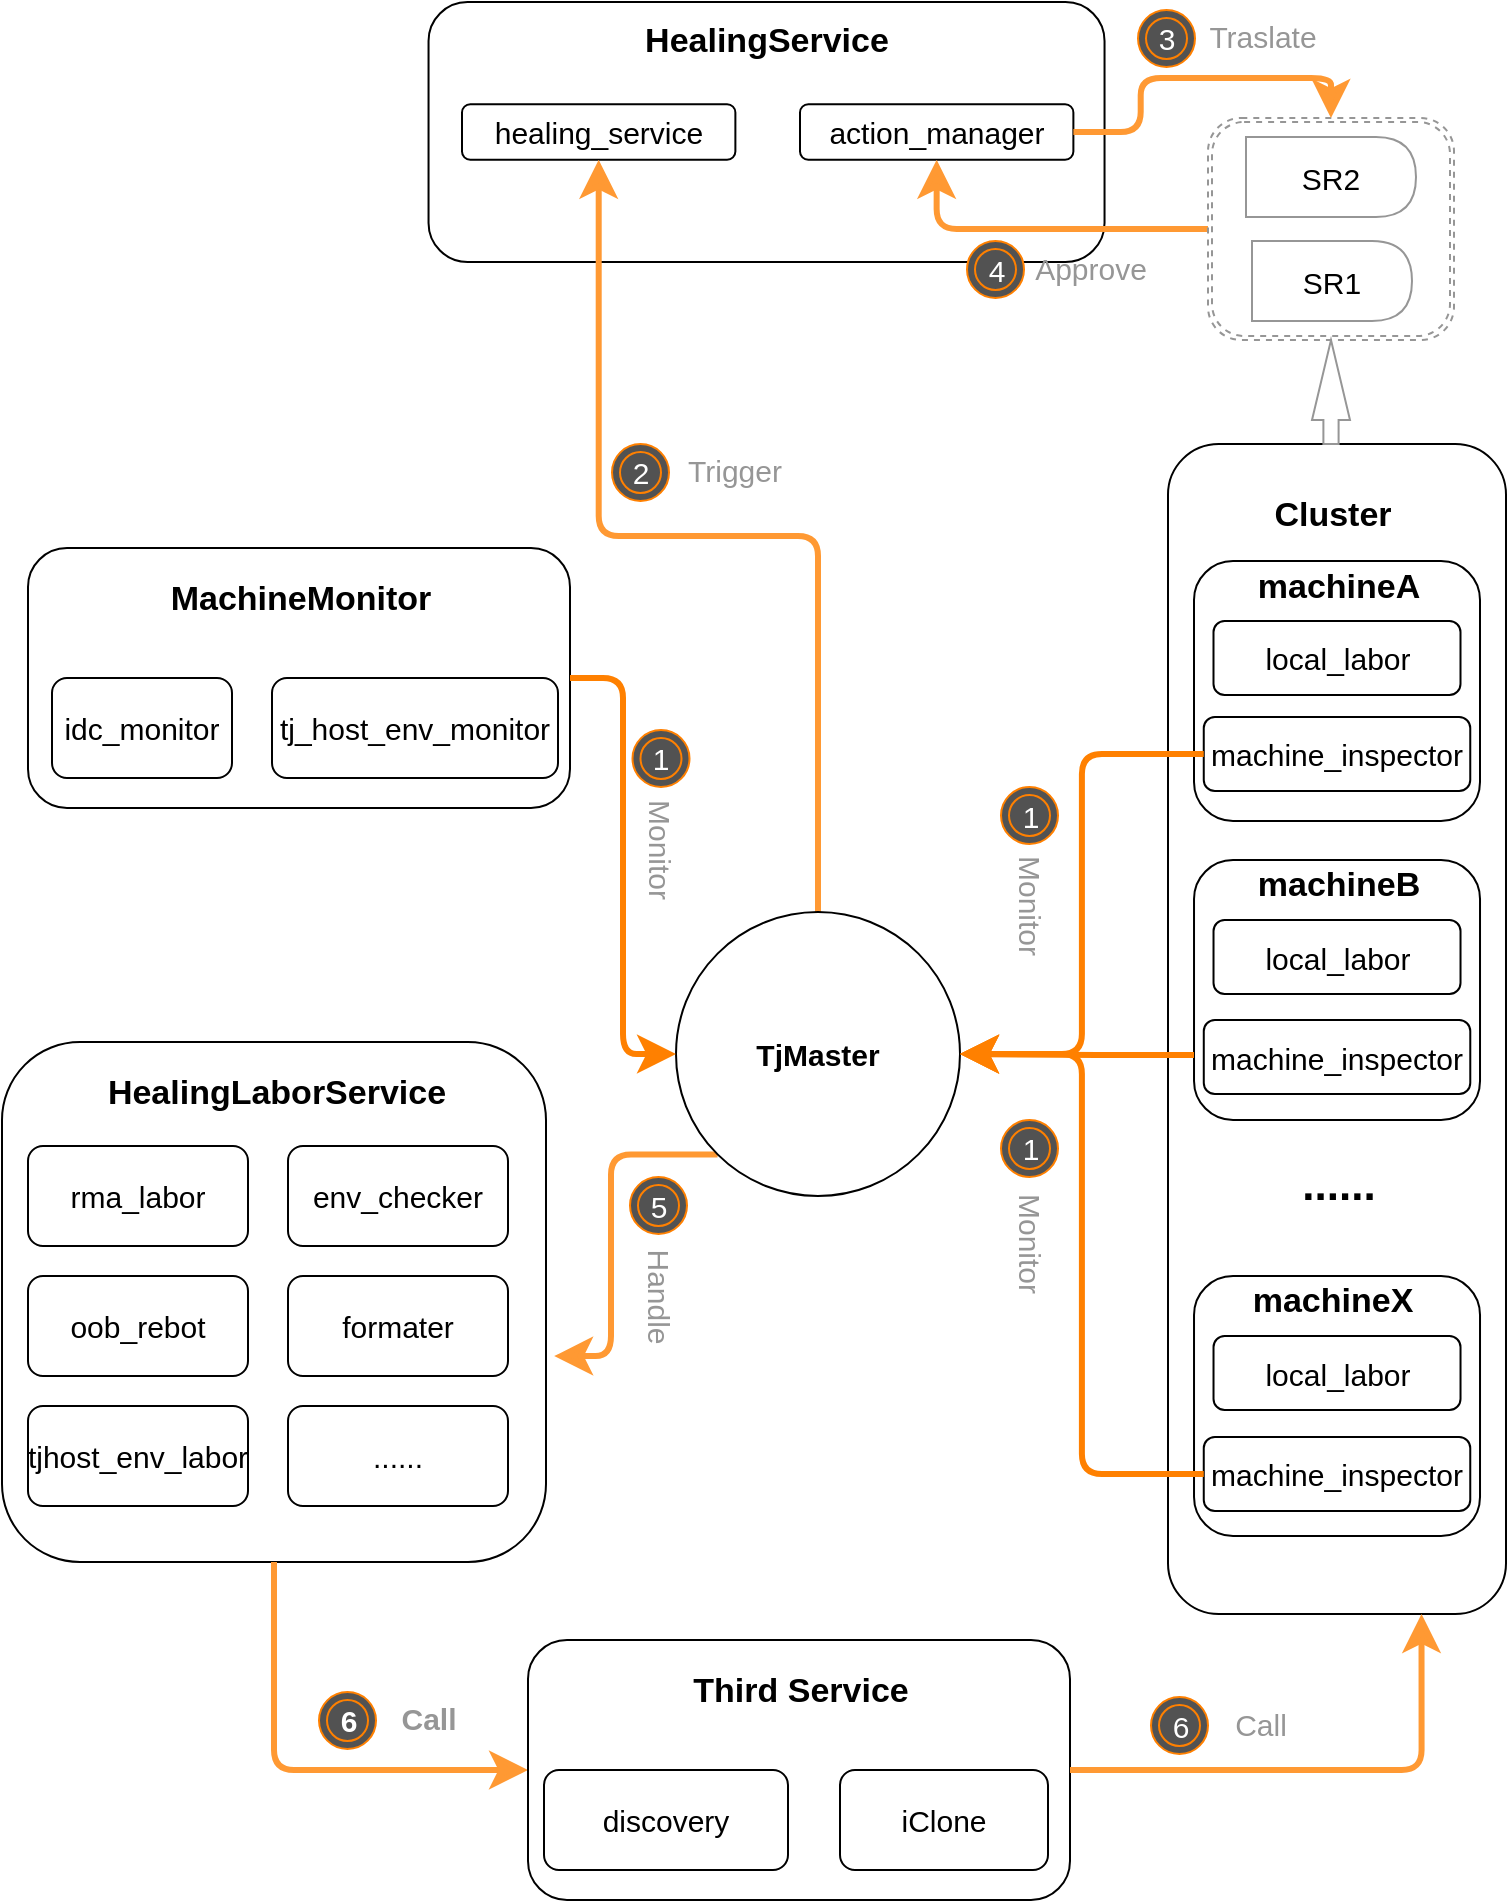 <mxfile version="14.4.5" type="github">
  <diagram id="C5RBs43oDa-KdzZeNtuy" name="Page-1">
    <mxGraphModel dx="1298" dy="945" grid="1" gridSize="13" guides="1" tooltips="1" connect="1" arrows="1" fold="1" page="1" pageScale="1" pageWidth="827" pageHeight="1169" math="0" shadow="0">
      <root>
        <mxCell id="WIyWlLk6GJQsqaUBKTNV-0" />
        <mxCell id="WIyWlLk6GJQsqaUBKTNV-1" parent="WIyWlLk6GJQsqaUBKTNV-0" />
        <mxCell id="sO9mef_OLbLLb9RiKh2o-40" value="" style="group" vertex="1" connectable="0" parent="WIyWlLk6GJQsqaUBKTNV-1">
          <mxGeometry x="245" y="52" width="338" height="130" as="geometry" />
        </mxCell>
        <mxCell id="WIyWlLk6GJQsqaUBKTNV-3" value="" style="rounded=1;whiteSpace=wrap;html=1;fontSize=12;glass=0;strokeWidth=1;shadow=0;" parent="sO9mef_OLbLLb9RiKh2o-40" vertex="1">
          <mxGeometry x="-16.73" width="338" height="130" as="geometry" />
        </mxCell>
        <mxCell id="sO9mef_OLbLLb9RiKh2o-0" value="healing_service" style="rounded=1;whiteSpace=wrap;html=1;fontSize=15;" vertex="1" parent="sO9mef_OLbLLb9RiKh2o-40">
          <mxGeometry x="0.002" y="51.111" width="136.691" height="27.778" as="geometry" />
        </mxCell>
        <mxCell id="sO9mef_OLbLLb9RiKh2o-1" value="action_manager" style="rounded=1;whiteSpace=wrap;html=1;fontSize=15;" vertex="1" parent="sO9mef_OLbLLb9RiKh2o-40">
          <mxGeometry x="169.0" y="51.111" width="136.691" height="27.778" as="geometry" />
        </mxCell>
        <mxCell id="sO9mef_OLbLLb9RiKh2o-3" value="HealingService" style="text;html=1;resizable=0;autosize=1;align=center;verticalAlign=middle;points=[];fillColor=none;strokeColor=none;rounded=0;fontSize=17;fontStyle=1" vertex="1" parent="sO9mef_OLbLLb9RiKh2o-40">
          <mxGeometry x="80.772" y="7.222" width="143" height="26" as="geometry" />
        </mxCell>
        <mxCell id="sO9mef_OLbLLb9RiKh2o-72" style="edgeStyle=orthogonalEdgeStyle;rounded=1;jumpStyle=arc;orthogonalLoop=1;jettySize=auto;html=1;entryX=0.5;entryY=1;entryDx=0;entryDy=0;startSize=10;endSize=10;strokeColor=#FF9933;strokeWidth=3;fontSize=15;fontColor=#000000;" edge="1" parent="WIyWlLk6GJQsqaUBKTNV-1" source="sO9mef_OLbLLb9RiKh2o-68" target="sO9mef_OLbLLb9RiKh2o-1">
          <mxGeometry relative="1" as="geometry" />
        </mxCell>
        <mxCell id="sO9mef_OLbLLb9RiKh2o-68" value="" style="shape=ext;double=1;rounded=1;whiteSpace=wrap;html=1;strokeColor=#969696;fontSize=15;fontColor=#000000;dashed=1;" vertex="1" parent="WIyWlLk6GJQsqaUBKTNV-1">
          <mxGeometry x="618" y="110" width="123" height="111" as="geometry" />
        </mxCell>
        <mxCell id="sO9mef_OLbLLb9RiKh2o-59" style="edgeStyle=orthogonalEdgeStyle;rounded=1;jumpStyle=arc;orthogonalLoop=1;jettySize=auto;html=1;startSize=10;endSize=10;strokeColor=#FF9933;strokeWidth=3;fontSize=15;fontColor=#969696;" edge="1" parent="WIyWlLk6GJQsqaUBKTNV-1" source="sO9mef_OLbLLb9RiKh2o-8" target="sO9mef_OLbLLb9RiKh2o-0">
          <mxGeometry relative="1" as="geometry" />
        </mxCell>
        <mxCell id="sO9mef_OLbLLb9RiKh2o-75" style="edgeStyle=orthogonalEdgeStyle;rounded=1;jumpStyle=arc;orthogonalLoop=1;jettySize=auto;html=1;entryX=1.015;entryY=0.604;entryDx=0;entryDy=0;entryPerimeter=0;startSize=10;endSize=10;strokeColor=#FF9933;strokeWidth=3;fontSize=15;fontColor=#000000;exitX=0;exitY=1;exitDx=0;exitDy=0;" edge="1" parent="WIyWlLk6GJQsqaUBKTNV-1" source="sO9mef_OLbLLb9RiKh2o-8" target="sO9mef_OLbLLb9RiKh2o-4">
          <mxGeometry relative="1" as="geometry" />
        </mxCell>
        <mxCell id="sO9mef_OLbLLb9RiKh2o-8" value="TjMaster" style="ellipse;whiteSpace=wrap;html=1;aspect=fixed;fontSize=15;fontStyle=1" vertex="1" parent="WIyWlLk6GJQsqaUBKTNV-1">
          <mxGeometry x="352" y="507" width="142" height="142" as="geometry" />
        </mxCell>
        <mxCell id="sO9mef_OLbLLb9RiKh2o-37" value="" style="group" vertex="1" connectable="0" parent="WIyWlLk6GJQsqaUBKTNV-1">
          <mxGeometry x="28" y="325" width="271" height="130" as="geometry" />
        </mxCell>
        <mxCell id="sO9mef_OLbLLb9RiKh2o-15" value="" style="rounded=1;whiteSpace=wrap;html=1;fontSize=12;glass=0;strokeWidth=1;shadow=0;" vertex="1" parent="sO9mef_OLbLLb9RiKh2o-37">
          <mxGeometry width="271" height="130" as="geometry" />
        </mxCell>
        <mxCell id="sO9mef_OLbLLb9RiKh2o-16" value="MachineMonitor" style="text;html=1;resizable=0;autosize=1;align=center;verticalAlign=middle;points=[];fillColor=none;strokeColor=none;rounded=0;fontSize=17;fontStyle=1" vertex="1" parent="sO9mef_OLbLLb9RiKh2o-37">
          <mxGeometry x="57.5" y="13" width="156" height="26" as="geometry" />
        </mxCell>
        <mxCell id="sO9mef_OLbLLb9RiKh2o-17" value="idc_monitor" style="rounded=1;whiteSpace=wrap;html=1;fontSize=15;" vertex="1" parent="sO9mef_OLbLLb9RiKh2o-37">
          <mxGeometry x="12" y="65" width="90" height="50" as="geometry" />
        </mxCell>
        <mxCell id="sO9mef_OLbLLb9RiKh2o-20" value="tj_host_env_monitor" style="rounded=1;whiteSpace=wrap;html=1;fontSize=15;" vertex="1" parent="sO9mef_OLbLLb9RiKh2o-37">
          <mxGeometry x="122" y="65" width="143" height="50" as="geometry" />
        </mxCell>
        <mxCell id="sO9mef_OLbLLb9RiKh2o-41" value="" style="group" vertex="1" connectable="0" parent="WIyWlLk6GJQsqaUBKTNV-1">
          <mxGeometry x="15" y="572" width="272" height="260" as="geometry" />
        </mxCell>
        <mxCell id="sO9mef_OLbLLb9RiKh2o-4" value="" style="rounded=1;whiteSpace=wrap;html=1;fontSize=12;glass=0;strokeWidth=1;shadow=0;" vertex="1" parent="sO9mef_OLbLLb9RiKh2o-41">
          <mxGeometry width="272" height="260" as="geometry" />
        </mxCell>
        <mxCell id="sO9mef_OLbLLb9RiKh2o-5" value="HealingLaborService" style="text;html=1;resizable=0;autosize=1;align=center;verticalAlign=middle;points=[];fillColor=none;strokeColor=none;rounded=0;fontSize=17;fontStyle=1" vertex="1" parent="sO9mef_OLbLLb9RiKh2o-41">
          <mxGeometry x="39" y="13" width="195" height="26" as="geometry" />
        </mxCell>
        <mxCell id="sO9mef_OLbLLb9RiKh2o-6" value="rma_labor" style="rounded=1;whiteSpace=wrap;html=1;fontSize=15;" vertex="1" parent="sO9mef_OLbLLb9RiKh2o-41">
          <mxGeometry x="13" y="52" width="110" height="50" as="geometry" />
        </mxCell>
        <mxCell id="sO9mef_OLbLLb9RiKh2o-9" value="env_checker" style="rounded=1;whiteSpace=wrap;html=1;fontSize=15;" vertex="1" parent="sO9mef_OLbLLb9RiKh2o-41">
          <mxGeometry x="143" y="52" width="110" height="50" as="geometry" />
        </mxCell>
        <mxCell id="sO9mef_OLbLLb9RiKh2o-10" value="oob_rebot" style="rounded=1;whiteSpace=wrap;html=1;fontSize=15;" vertex="1" parent="sO9mef_OLbLLb9RiKh2o-41">
          <mxGeometry x="13" y="117" width="110" height="50" as="geometry" />
        </mxCell>
        <mxCell id="sO9mef_OLbLLb9RiKh2o-11" value="formater" style="rounded=1;whiteSpace=wrap;html=1;fontSize=15;" vertex="1" parent="sO9mef_OLbLLb9RiKh2o-41">
          <mxGeometry x="143" y="117" width="110" height="50" as="geometry" />
        </mxCell>
        <mxCell id="sO9mef_OLbLLb9RiKh2o-13" value="......" style="rounded=1;whiteSpace=wrap;html=1;fontSize=15;" vertex="1" parent="sO9mef_OLbLLb9RiKh2o-41">
          <mxGeometry x="143" y="182" width="110" height="50" as="geometry" />
        </mxCell>
        <mxCell id="sO9mef_OLbLLb9RiKh2o-14" value="tjhost_env_labor" style="rounded=1;whiteSpace=wrap;html=1;fontSize=15;" vertex="1" parent="sO9mef_OLbLLb9RiKh2o-41">
          <mxGeometry x="13" y="182" width="110" height="50" as="geometry" />
        </mxCell>
        <mxCell id="sO9mef_OLbLLb9RiKh2o-44" value="" style="group" vertex="1" connectable="0" parent="WIyWlLk6GJQsqaUBKTNV-1">
          <mxGeometry x="598" y="273" width="169" height="585" as="geometry" />
        </mxCell>
        <mxCell id="sO9mef_OLbLLb9RiKh2o-7" value="" style="rounded=1;whiteSpace=wrap;html=1;fontSize=15;" vertex="1" parent="sO9mef_OLbLLb9RiKh2o-44">
          <mxGeometry width="169" height="585" as="geometry" />
        </mxCell>
        <mxCell id="sO9mef_OLbLLb9RiKh2o-21" value="" style="rounded=1;whiteSpace=wrap;html=1;fontSize=15;" vertex="1" parent="sO9mef_OLbLLb9RiKh2o-44">
          <mxGeometry x="13" y="58.5" width="143" height="130" as="geometry" />
        </mxCell>
        <mxCell id="sO9mef_OLbLLb9RiKh2o-22" value="Cluster" style="text;html=1;resizable=0;autosize=1;align=center;verticalAlign=middle;points=[];fillColor=none;strokeColor=none;rounded=0;fontSize=17;fontStyle=1" vertex="1" parent="sO9mef_OLbLLb9RiKh2o-44">
          <mxGeometry x="43.01" y="22.5" width="78" height="26" as="geometry" />
        </mxCell>
        <mxCell id="sO9mef_OLbLLb9RiKh2o-23" value="machineA" style="text;html=1;resizable=0;autosize=1;align=center;verticalAlign=middle;points=[];fillColor=none;strokeColor=none;rounded=0;fontSize=17;fontStyle=1" vertex="1" parent="sO9mef_OLbLLb9RiKh2o-44">
          <mxGeometry x="32.5" y="58.5" width="104" height="26" as="geometry" />
        </mxCell>
        <mxCell id="sO9mef_OLbLLb9RiKh2o-24" value="" style="rounded=1;whiteSpace=wrap;html=1;fontSize=15;" vertex="1" parent="sO9mef_OLbLLb9RiKh2o-44">
          <mxGeometry x="13.01" y="416" width="143" height="130" as="geometry" />
        </mxCell>
        <mxCell id="sO9mef_OLbLLb9RiKh2o-25" value="machineX" style="text;html=1;resizable=0;autosize=1;align=center;verticalAlign=middle;points=[];fillColor=none;strokeColor=none;rounded=0;fontSize=17;fontStyle=1" vertex="1" parent="sO9mef_OLbLLb9RiKh2o-44">
          <mxGeometry x="30.01" y="416" width="104" height="26" as="geometry" />
        </mxCell>
        <mxCell id="sO9mef_OLbLLb9RiKh2o-26" value="" style="rounded=1;whiteSpace=wrap;html=1;fontSize=15;" vertex="1" parent="sO9mef_OLbLLb9RiKh2o-44">
          <mxGeometry x="13.01" y="208" width="143" height="130" as="geometry" />
        </mxCell>
        <mxCell id="sO9mef_OLbLLb9RiKh2o-27" value="machineB" style="text;html=1;resizable=0;autosize=1;align=center;verticalAlign=middle;points=[];fillColor=none;strokeColor=none;rounded=0;fontSize=17;fontStyle=1" vertex="1" parent="sO9mef_OLbLLb9RiKh2o-44">
          <mxGeometry x="32.51" y="208" width="104" height="26" as="geometry" />
        </mxCell>
        <mxCell id="sO9mef_OLbLLb9RiKh2o-29" value="......" style="text;html=1;resizable=0;autosize=1;align=center;verticalAlign=middle;points=[];fillColor=none;strokeColor=none;rounded=0;fontSize=22;fontStyle=1" vertex="1" parent="sO9mef_OLbLLb9RiKh2o-44">
          <mxGeometry x="58.5" y="351" width="52" height="39" as="geometry" />
        </mxCell>
        <mxCell id="sO9mef_OLbLLb9RiKh2o-30" value="local_labor" style="rounded=1;whiteSpace=wrap;html=1;fontSize=15;" vertex="1" parent="sO9mef_OLbLLb9RiKh2o-44">
          <mxGeometry x="22.75" y="88.5" width="123.5" height="37" as="geometry" />
        </mxCell>
        <mxCell id="sO9mef_OLbLLb9RiKh2o-31" value="local_labor" style="rounded=1;whiteSpace=wrap;html=1;fontSize=15;" vertex="1" parent="sO9mef_OLbLLb9RiKh2o-44">
          <mxGeometry x="22.76" y="238" width="123.5" height="37" as="geometry" />
        </mxCell>
        <mxCell id="sO9mef_OLbLLb9RiKh2o-32" value="local_labor" style="rounded=1;whiteSpace=wrap;html=1;fontSize=15;" vertex="1" parent="sO9mef_OLbLLb9RiKh2o-44">
          <mxGeometry x="22.76" y="446" width="123.5" height="37" as="geometry" />
        </mxCell>
        <mxCell id="sO9mef_OLbLLb9RiKh2o-33" value="machine_inspector" style="rounded=1;whiteSpace=wrap;html=1;fontSize=15;" vertex="1" parent="sO9mef_OLbLLb9RiKh2o-44">
          <mxGeometry x="17.88" y="136.5" width="133.25" height="37" as="geometry" />
        </mxCell>
        <mxCell id="sO9mef_OLbLLb9RiKh2o-35" value="machine_inspector" style="rounded=1;whiteSpace=wrap;html=1;fontSize=15;" vertex="1" parent="sO9mef_OLbLLb9RiKh2o-44">
          <mxGeometry x="17.89" y="288" width="133.25" height="37" as="geometry" />
        </mxCell>
        <mxCell id="sO9mef_OLbLLb9RiKh2o-36" value="machine_inspector" style="rounded=1;whiteSpace=wrap;html=1;fontSize=15;" vertex="1" parent="sO9mef_OLbLLb9RiKh2o-44">
          <mxGeometry x="17.88" y="496.5" width="133.25" height="37" as="geometry" />
        </mxCell>
        <mxCell id="sO9mef_OLbLLb9RiKh2o-45" style="edgeStyle=orthogonalEdgeStyle;rounded=1;orthogonalLoop=1;jettySize=auto;html=1;fontSize=22;strokeColor=#FF8000;startSize=10;endSize=10;jumpStyle=arc;strokeWidth=3;entryX=0;entryY=0.5;entryDx=0;entryDy=0;" edge="1" parent="WIyWlLk6GJQsqaUBKTNV-1" source="sO9mef_OLbLLb9RiKh2o-15" target="sO9mef_OLbLLb9RiKh2o-8">
          <mxGeometry relative="1" as="geometry" />
        </mxCell>
        <mxCell id="sO9mef_OLbLLb9RiKh2o-46" style="edgeStyle=orthogonalEdgeStyle;rounded=1;orthogonalLoop=1;jettySize=auto;html=1;exitX=0;exitY=0.5;exitDx=0;exitDy=0;entryX=1;entryY=0.5;entryDx=0;entryDy=0;fontSize=22;strokeColor=#FF8000;startSize=10;endSize=10;strokeWidth=3;" edge="1" parent="WIyWlLk6GJQsqaUBKTNV-1" source="sO9mef_OLbLLb9RiKh2o-36" target="sO9mef_OLbLLb9RiKh2o-8">
          <mxGeometry relative="1" as="geometry" />
        </mxCell>
        <mxCell id="sO9mef_OLbLLb9RiKh2o-47" style="edgeStyle=orthogonalEdgeStyle;rounded=1;orthogonalLoop=1;jettySize=auto;html=1;exitX=0;exitY=0.75;exitDx=0;exitDy=0;entryX=1;entryY=0.5;entryDx=0;entryDy=0;fontSize=22;strokeColor=#FF8000;startSize=10;endSize=10;strokeWidth=3;" edge="1" parent="WIyWlLk6GJQsqaUBKTNV-1" source="sO9mef_OLbLLb9RiKh2o-26" target="sO9mef_OLbLLb9RiKh2o-8">
          <mxGeometry relative="1" as="geometry" />
        </mxCell>
        <mxCell id="sO9mef_OLbLLb9RiKh2o-49" style="edgeStyle=orthogonalEdgeStyle;rounded=1;orthogonalLoop=1;jettySize=auto;html=1;entryX=1;entryY=0.5;entryDx=0;entryDy=0;fontSize=22;strokeColor=#FF8000;startSize=10;endSize=10;strokeWidth=3;" edge="1" parent="WIyWlLk6GJQsqaUBKTNV-1" source="sO9mef_OLbLLb9RiKh2o-33" target="sO9mef_OLbLLb9RiKh2o-8">
          <mxGeometry relative="1" as="geometry" />
        </mxCell>
        <mxCell id="sO9mef_OLbLLb9RiKh2o-50" value="Monitor" style="text;html=1;resizable=0;autosize=1;align=center;verticalAlign=middle;points=[];fillColor=none;strokeColor=none;rounded=0;fontSize=15;fontColor=#969696;rotation=90;" vertex="1" parent="WIyWlLk6GJQsqaUBKTNV-1">
          <mxGeometry x="312" y="462" width="65" height="26" as="geometry" />
        </mxCell>
        <mxCell id="sO9mef_OLbLLb9RiKh2o-51" value="Monitor" style="text;html=1;resizable=0;autosize=1;align=center;verticalAlign=middle;points=[];fillColor=none;strokeColor=none;rounded=0;fontSize=15;fontColor=#969696;rotation=90;" vertex="1" parent="WIyWlLk6GJQsqaUBKTNV-1">
          <mxGeometry x="497.5" y="490.5" width="65" height="26" as="geometry" />
        </mxCell>
        <mxCell id="sO9mef_OLbLLb9RiKh2o-52" value="Monitor" style="text;html=1;resizable=0;autosize=1;align=center;verticalAlign=middle;points=[];fillColor=none;strokeColor=none;rounded=0;fontSize=15;fontColor=#969696;rotation=90;" vertex="1" parent="WIyWlLk6GJQsqaUBKTNV-1">
          <mxGeometry x="497.5" y="659.5" width="65" height="26" as="geometry" />
        </mxCell>
        <mxCell id="sO9mef_OLbLLb9RiKh2o-54" value="1" style="ellipse;shape=doubleEllipse;whiteSpace=wrap;html=1;aspect=fixed;fontSize=15;strokeColor=#FF8000;fillColor=#525252;fontColor=#FFFFFF;" vertex="1" parent="WIyWlLk6GJQsqaUBKTNV-1">
          <mxGeometry x="514.5" y="444.5" width="28.5" height="28.5" as="geometry" />
        </mxCell>
        <mxCell id="sO9mef_OLbLLb9RiKh2o-57" value="1" style="ellipse;shape=doubleEllipse;whiteSpace=wrap;html=1;aspect=fixed;fontSize=15;strokeColor=#FF8000;fillColor=#525252;fontColor=#FFFFFF;" vertex="1" parent="WIyWlLk6GJQsqaUBKTNV-1">
          <mxGeometry x="330.25" y="416" width="28.5" height="28.5" as="geometry" />
        </mxCell>
        <mxCell id="sO9mef_OLbLLb9RiKh2o-58" value="1" style="ellipse;shape=doubleEllipse;whiteSpace=wrap;html=1;aspect=fixed;fontSize=15;strokeColor=#FF8000;fillColor=#525252;fontColor=#FFFFFF;" vertex="1" parent="WIyWlLk6GJQsqaUBKTNV-1">
          <mxGeometry x="514.5" y="611" width="28.5" height="28.5" as="geometry" />
        </mxCell>
        <mxCell id="sO9mef_OLbLLb9RiKh2o-60" value="Trigger" style="text;html=1;resizable=0;autosize=1;align=center;verticalAlign=middle;points=[];fillColor=none;strokeColor=none;rounded=0;fontSize=15;fontColor=#969696;rotation=0;" vertex="1" parent="WIyWlLk6GJQsqaUBKTNV-1">
          <mxGeometry x="348.5" y="273" width="65" height="26" as="geometry" />
        </mxCell>
        <mxCell id="sO9mef_OLbLLb9RiKh2o-61" value="2" style="ellipse;shape=doubleEllipse;whiteSpace=wrap;html=1;aspect=fixed;fontSize=15;strokeColor=#FF8000;fillColor=#525252;fontColor=#FFFFFF;" vertex="1" parent="WIyWlLk6GJQsqaUBKTNV-1">
          <mxGeometry x="320" y="273" width="28.5" height="28.5" as="geometry" />
        </mxCell>
        <mxCell id="sO9mef_OLbLLb9RiKh2o-62" value="" style="html=1;shadow=0;dashed=0;align=center;verticalAlign=middle;shape=mxgraph.arrows2.arrow;dy=0.6;dx=40;direction=north;notch=0;fontSize=15;fontColor=#969696;strokeColor=#969696;" vertex="1" parent="WIyWlLk6GJQsqaUBKTNV-1">
          <mxGeometry x="670" y="221" width="19" height="52" as="geometry" />
        </mxCell>
        <mxCell id="sO9mef_OLbLLb9RiKh2o-64" value="SR1" style="shape=delay;whiteSpace=wrap;html=1;strokeColor=#969696;fontSize=15;" vertex="1" parent="WIyWlLk6GJQsqaUBKTNV-1">
          <mxGeometry x="640" y="171.5" width="80" height="40" as="geometry" />
        </mxCell>
        <mxCell id="sO9mef_OLbLLb9RiKh2o-67" value="SR2" style="shape=delay;whiteSpace=wrap;html=1;strokeColor=#969696;fontSize=15;" vertex="1" parent="WIyWlLk6GJQsqaUBKTNV-1">
          <mxGeometry x="637" y="119.5" width="85" height="40" as="geometry" />
        </mxCell>
        <mxCell id="sO9mef_OLbLLb9RiKh2o-69" style="edgeStyle=orthogonalEdgeStyle;rounded=1;jumpStyle=arc;orthogonalLoop=1;jettySize=auto;html=1;exitX=1;exitY=0.5;exitDx=0;exitDy=0;entryX=0.5;entryY=0;entryDx=0;entryDy=0;startSize=10;endSize=10;strokeColor=#FF9933;strokeWidth=3;fontSize=15;fontColor=#000000;" edge="1" parent="WIyWlLk6GJQsqaUBKTNV-1" source="sO9mef_OLbLLb9RiKh2o-1" target="sO9mef_OLbLLb9RiKh2o-68">
          <mxGeometry relative="1" as="geometry" />
        </mxCell>
        <mxCell id="sO9mef_OLbLLb9RiKh2o-70" value="Traslate" style="text;html=1;resizable=0;autosize=1;align=center;verticalAlign=middle;points=[];fillColor=none;strokeColor=none;rounded=0;fontSize=15;fontColor=#969696;rotation=0;" vertex="1" parent="WIyWlLk6GJQsqaUBKTNV-1">
          <mxGeometry x="605.5" y="56" width="78" height="26" as="geometry" />
        </mxCell>
        <mxCell id="sO9mef_OLbLLb9RiKh2o-71" value="3" style="ellipse;shape=doubleEllipse;whiteSpace=wrap;html=1;aspect=fixed;fontSize=15;strokeColor=#FF8000;fillColor=#525252;fontColor=#FFFFFF;" vertex="1" parent="WIyWlLk6GJQsqaUBKTNV-1">
          <mxGeometry x="583" y="56" width="28.5" height="28.5" as="geometry" />
        </mxCell>
        <mxCell id="sO9mef_OLbLLb9RiKh2o-73" value="Approve" style="text;html=1;resizable=0;autosize=1;align=center;verticalAlign=middle;points=[];fillColor=none;strokeColor=none;rounded=0;fontSize=15;fontColor=#969696;rotation=0;" vertex="1" parent="WIyWlLk6GJQsqaUBKTNV-1">
          <mxGeometry x="520" y="171.5" width="78" height="26" as="geometry" />
        </mxCell>
        <mxCell id="sO9mef_OLbLLb9RiKh2o-74" value="4" style="ellipse;shape=doubleEllipse;whiteSpace=wrap;html=1;aspect=fixed;fontSize=15;strokeColor=#FF8000;fillColor=#525252;fontColor=#FFFFFF;" vertex="1" parent="WIyWlLk6GJQsqaUBKTNV-1">
          <mxGeometry x="497.5" y="171.5" width="28.5" height="28.5" as="geometry" />
        </mxCell>
        <mxCell id="sO9mef_OLbLLb9RiKh2o-76" value="Handle" style="text;html=1;resizable=0;autosize=1;align=center;verticalAlign=middle;points=[];fillColor=none;strokeColor=none;rounded=0;fontSize=15;fontColor=#969696;rotation=90;" vertex="1" parent="WIyWlLk6GJQsqaUBKTNV-1">
          <mxGeometry x="312" y="685.5" width="65" height="26" as="geometry" />
        </mxCell>
        <mxCell id="sO9mef_OLbLLb9RiKh2o-77" value="5" style="ellipse;shape=doubleEllipse;whiteSpace=wrap;html=1;aspect=fixed;fontSize=15;strokeColor=#FF8000;fillColor=#525252;fontColor=#FFFFFF;" vertex="1" parent="WIyWlLk6GJQsqaUBKTNV-1">
          <mxGeometry x="329" y="639.5" width="28.5" height="28.5" as="geometry" />
        </mxCell>
        <mxCell id="sO9mef_OLbLLb9RiKh2o-79" style="edgeStyle=orthogonalEdgeStyle;rounded=1;jumpStyle=arc;orthogonalLoop=1;jettySize=auto;html=1;startSize=10;endSize=10;strokeColor=#FF9933;strokeWidth=3;fontSize=15;fontColor=#FFFFFF;entryX=0;entryY=0.5;entryDx=0;entryDy=0;" edge="1" parent="WIyWlLk6GJQsqaUBKTNV-1" source="sO9mef_OLbLLb9RiKh2o-4" target="sO9mef_OLbLLb9RiKh2o-81">
          <mxGeometry relative="1" as="geometry">
            <mxPoint x="182" y="886" as="targetPoint" />
          </mxGeometry>
        </mxCell>
        <mxCell id="sO9mef_OLbLLb9RiKh2o-80" value="" style="group" vertex="1" connectable="0" parent="WIyWlLk6GJQsqaUBKTNV-1">
          <mxGeometry x="278" y="871" width="271" height="130" as="geometry" />
        </mxCell>
        <mxCell id="sO9mef_OLbLLb9RiKh2o-81" value="" style="rounded=1;whiteSpace=wrap;html=1;fontSize=12;glass=0;strokeWidth=1;shadow=0;" vertex="1" parent="sO9mef_OLbLLb9RiKh2o-80">
          <mxGeometry width="271" height="130" as="geometry" />
        </mxCell>
        <mxCell id="sO9mef_OLbLLb9RiKh2o-82" value="Third Service" style="text;html=1;resizable=0;autosize=1;align=center;verticalAlign=middle;points=[];fillColor=none;strokeColor=none;rounded=0;fontSize=17;fontStyle=1" vertex="1" parent="sO9mef_OLbLLb9RiKh2o-80">
          <mxGeometry x="70.5" y="13" width="130" height="26" as="geometry" />
        </mxCell>
        <mxCell id="sO9mef_OLbLLb9RiKh2o-84" value="discovery" style="rounded=1;whiteSpace=wrap;html=1;fontSize=15;" vertex="1" parent="sO9mef_OLbLLb9RiKh2o-80">
          <mxGeometry x="8" y="65" width="122" height="50" as="geometry" />
        </mxCell>
        <mxCell id="sO9mef_OLbLLb9RiKh2o-85" value="iClone" style="rounded=1;whiteSpace=wrap;html=1;fontSize=15;" vertex="1" parent="sO9mef_OLbLLb9RiKh2o-80">
          <mxGeometry x="156" y="65" width="104" height="50" as="geometry" />
        </mxCell>
        <mxCell id="sO9mef_OLbLLb9RiKh2o-86" value="Call" style="text;html=1;resizable=0;autosize=1;align=center;verticalAlign=middle;points=[];fillColor=none;strokeColor=none;rounded=0;fontSize=15;fontColor=#969696;rotation=0;fontStyle=1" vertex="1" parent="WIyWlLk6GJQsqaUBKTNV-1">
          <mxGeometry x="202" y="897" width="52" height="26" as="geometry" />
        </mxCell>
        <mxCell id="sO9mef_OLbLLb9RiKh2o-87" value="6" style="ellipse;shape=doubleEllipse;whiteSpace=wrap;html=1;aspect=fixed;fontSize=15;strokeColor=#FF8000;fillColor=#525252;fontColor=#FFFFFF;fontStyle=1" vertex="1" parent="WIyWlLk6GJQsqaUBKTNV-1">
          <mxGeometry x="173.5" y="897" width="28.5" height="28.5" as="geometry" />
        </mxCell>
        <mxCell id="sO9mef_OLbLLb9RiKh2o-88" value="Call" style="text;html=1;resizable=0;autosize=1;align=center;verticalAlign=middle;points=[];fillColor=none;strokeColor=none;rounded=0;fontSize=15;fontColor=#969696;rotation=0;" vertex="1" parent="WIyWlLk6GJQsqaUBKTNV-1">
          <mxGeometry x="618" y="899.5" width="52" height="26" as="geometry" />
        </mxCell>
        <mxCell id="sO9mef_OLbLLb9RiKh2o-89" value="6" style="ellipse;shape=doubleEllipse;whiteSpace=wrap;html=1;aspect=fixed;fontSize=15;strokeColor=#FF8000;fillColor=#525252;fontColor=#FFFFFF;" vertex="1" parent="WIyWlLk6GJQsqaUBKTNV-1">
          <mxGeometry x="589.5" y="899.5" width="28.5" height="28.5" as="geometry" />
        </mxCell>
        <mxCell id="sO9mef_OLbLLb9RiKh2o-90" style="edgeStyle=orthogonalEdgeStyle;rounded=1;jumpStyle=arc;orthogonalLoop=1;jettySize=auto;html=1;entryX=0.75;entryY=1;entryDx=0;entryDy=0;startSize=10;endSize=10;strokeColor=#FF9933;strokeWidth=3;fontSize=15;fontColor=#FFFFFF;" edge="1" parent="WIyWlLk6GJQsqaUBKTNV-1" source="sO9mef_OLbLLb9RiKh2o-81" target="sO9mef_OLbLLb9RiKh2o-7">
          <mxGeometry relative="1" as="geometry" />
        </mxCell>
      </root>
    </mxGraphModel>
  </diagram>
</mxfile>
